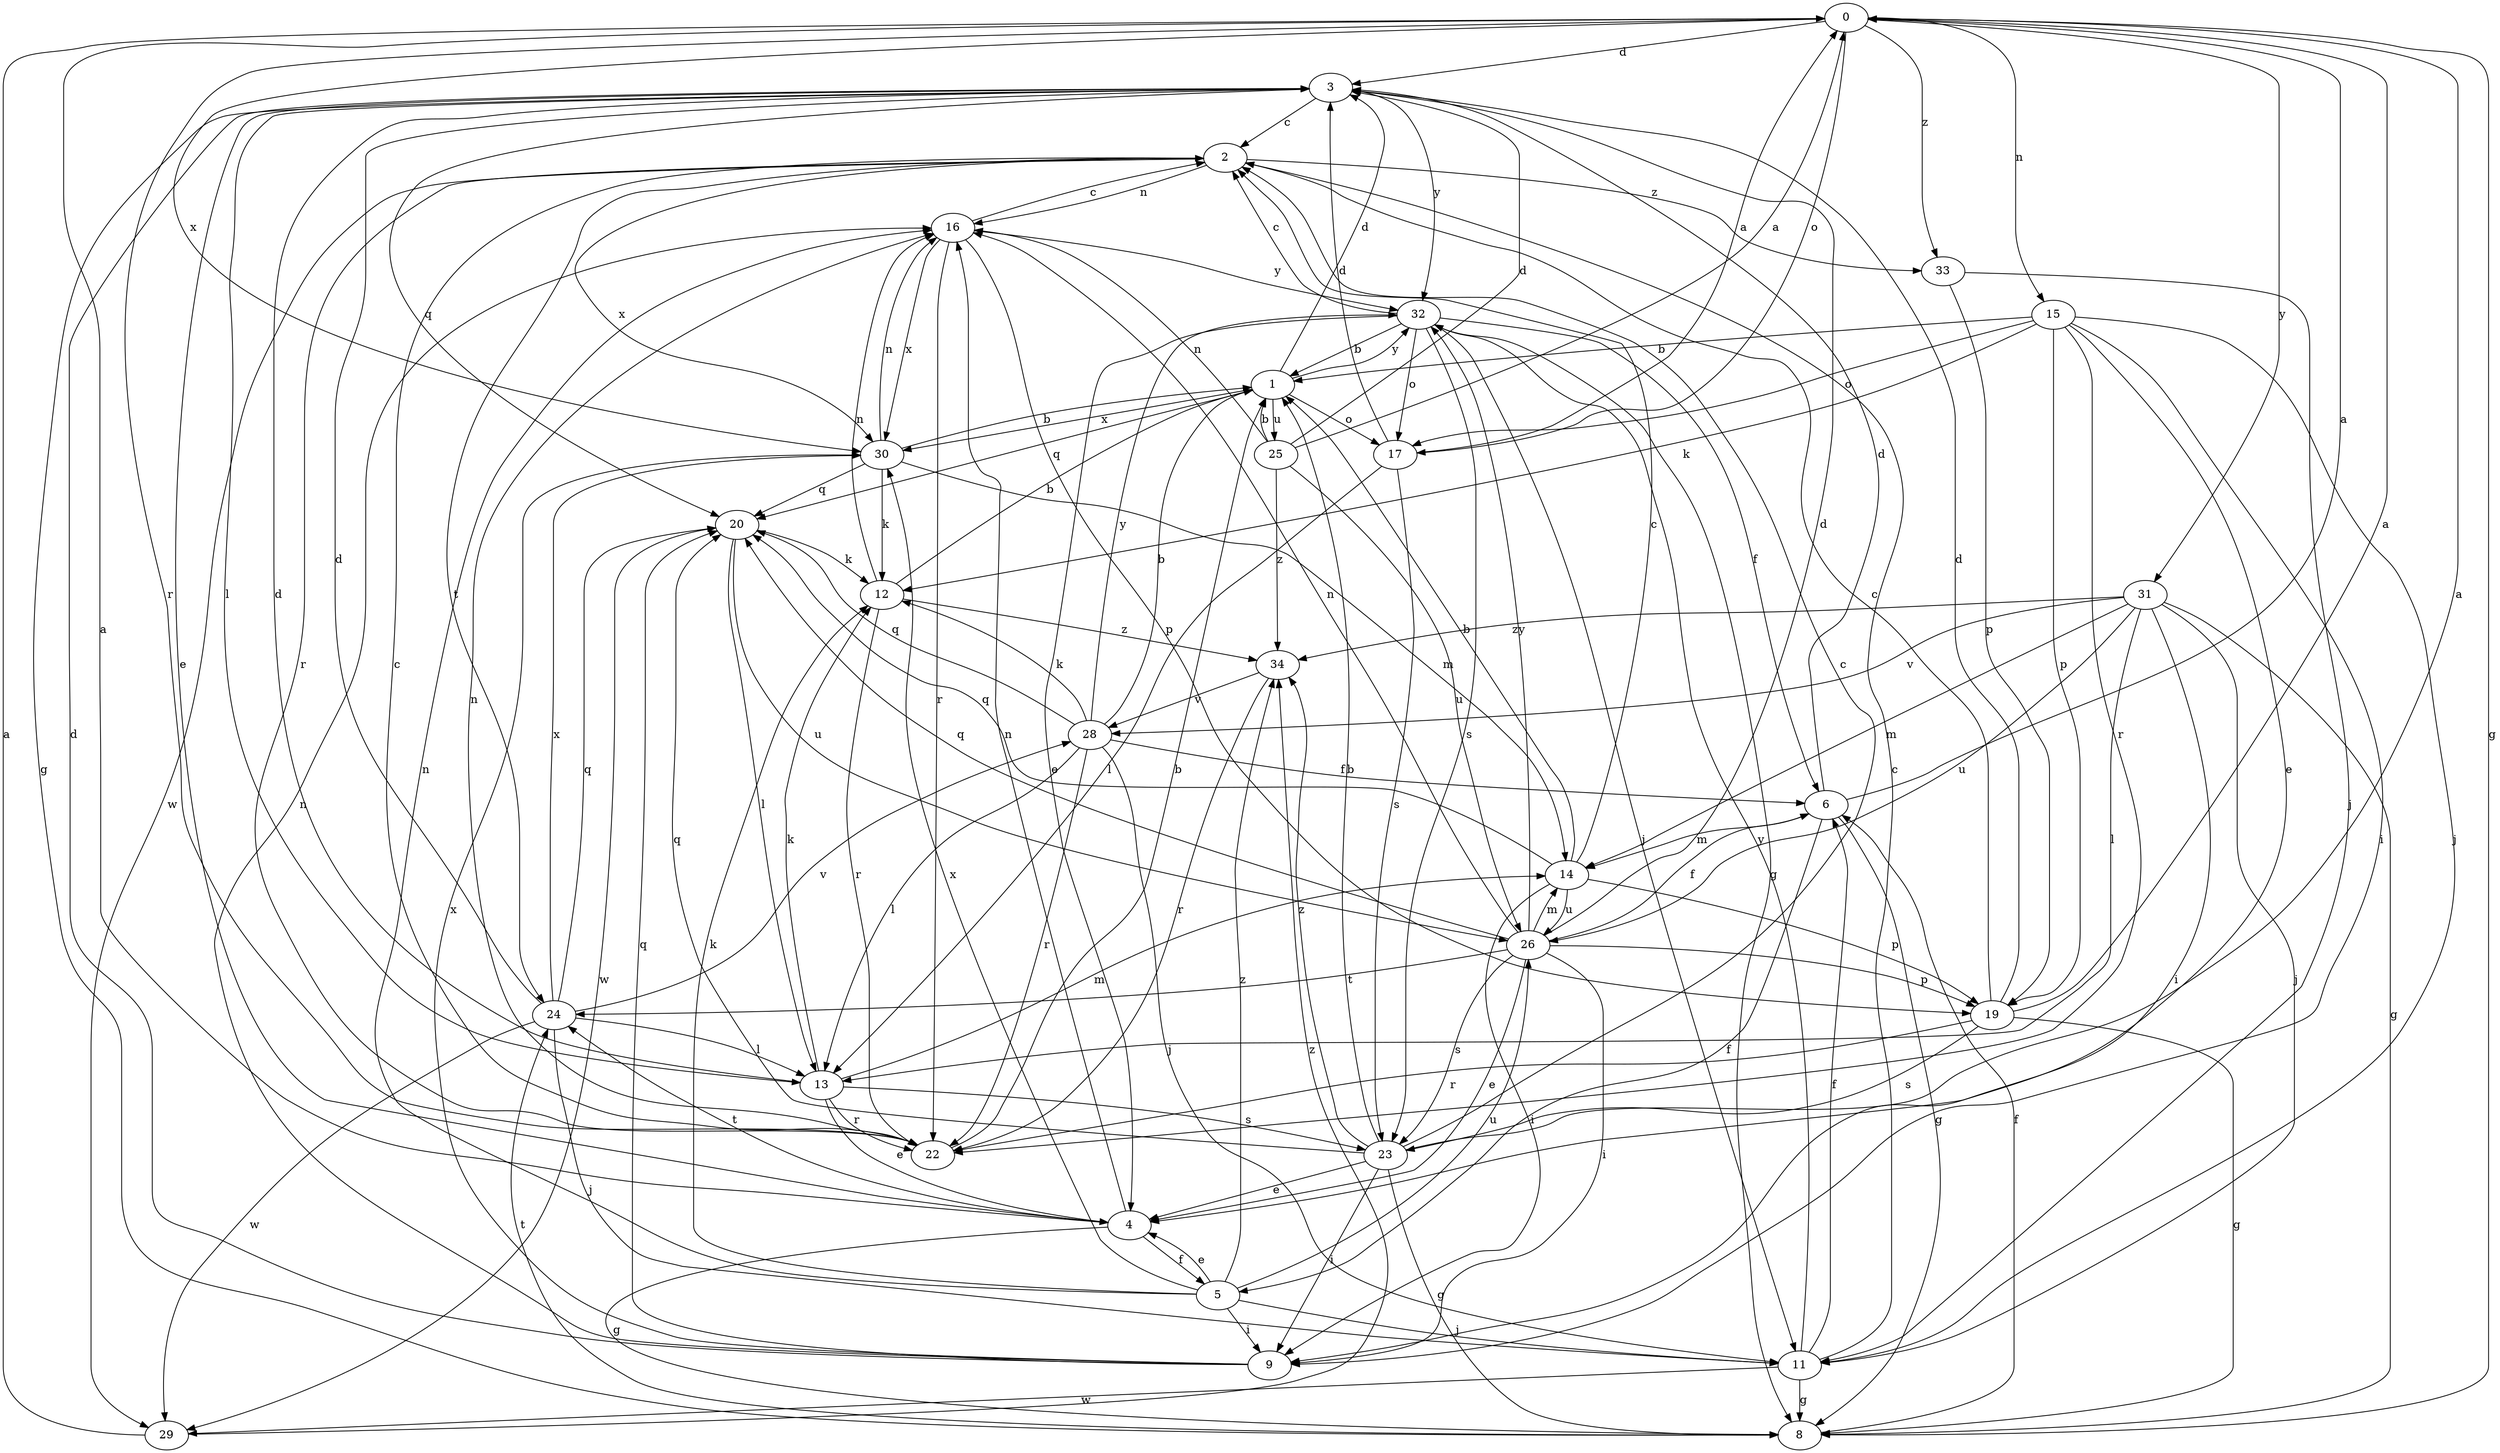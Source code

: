 strict digraph  {
0;
1;
2;
3;
4;
5;
6;
8;
9;
11;
12;
13;
14;
15;
16;
17;
19;
20;
22;
23;
24;
25;
26;
28;
29;
30;
31;
32;
33;
34;
0 -> 3  [label=d];
0 -> 8  [label=g];
0 -> 15  [label=n];
0 -> 17  [label=o];
0 -> 22  [label=r];
0 -> 30  [label=x];
0 -> 31  [label=y];
0 -> 33  [label=z];
1 -> 3  [label=d];
1 -> 17  [label=o];
1 -> 20  [label=q];
1 -> 25  [label=u];
1 -> 30  [label=x];
1 -> 32  [label=y];
2 -> 16  [label=n];
2 -> 22  [label=r];
2 -> 24  [label=t];
2 -> 29  [label=w];
2 -> 30  [label=x];
2 -> 33  [label=z];
3 -> 2  [label=c];
3 -> 4  [label=e];
3 -> 8  [label=g];
3 -> 13  [label=l];
3 -> 20  [label=q];
3 -> 32  [label=y];
4 -> 0  [label=a];
4 -> 5  [label=f];
4 -> 8  [label=g];
4 -> 16  [label=n];
4 -> 24  [label=t];
5 -> 4  [label=e];
5 -> 9  [label=i];
5 -> 11  [label=j];
5 -> 12  [label=k];
5 -> 16  [label=n];
5 -> 26  [label=u];
5 -> 30  [label=x];
5 -> 34  [label=z];
6 -> 0  [label=a];
6 -> 3  [label=d];
6 -> 5  [label=f];
6 -> 8  [label=g];
6 -> 14  [label=m];
8 -> 6  [label=f];
8 -> 24  [label=t];
9 -> 3  [label=d];
9 -> 16  [label=n];
9 -> 20  [label=q];
9 -> 30  [label=x];
11 -> 2  [label=c];
11 -> 6  [label=f];
11 -> 8  [label=g];
11 -> 29  [label=w];
11 -> 32  [label=y];
12 -> 1  [label=b];
12 -> 16  [label=n];
12 -> 22  [label=r];
12 -> 34  [label=z];
13 -> 3  [label=d];
13 -> 4  [label=e];
13 -> 12  [label=k];
13 -> 14  [label=m];
13 -> 22  [label=r];
13 -> 23  [label=s];
14 -> 1  [label=b];
14 -> 2  [label=c];
14 -> 9  [label=i];
14 -> 19  [label=p];
14 -> 20  [label=q];
14 -> 26  [label=u];
15 -> 1  [label=b];
15 -> 4  [label=e];
15 -> 9  [label=i];
15 -> 11  [label=j];
15 -> 12  [label=k];
15 -> 17  [label=o];
15 -> 19  [label=p];
15 -> 22  [label=r];
16 -> 2  [label=c];
16 -> 19  [label=p];
16 -> 22  [label=r];
16 -> 30  [label=x];
16 -> 32  [label=y];
17 -> 0  [label=a];
17 -> 3  [label=d];
17 -> 13  [label=l];
17 -> 23  [label=s];
19 -> 0  [label=a];
19 -> 2  [label=c];
19 -> 3  [label=d];
19 -> 8  [label=g];
19 -> 22  [label=r];
19 -> 23  [label=s];
20 -> 12  [label=k];
20 -> 13  [label=l];
20 -> 26  [label=u];
20 -> 29  [label=w];
22 -> 1  [label=b];
22 -> 2  [label=c];
22 -> 16  [label=n];
23 -> 0  [label=a];
23 -> 1  [label=b];
23 -> 2  [label=c];
23 -> 4  [label=e];
23 -> 8  [label=g];
23 -> 9  [label=i];
23 -> 20  [label=q];
23 -> 34  [label=z];
24 -> 3  [label=d];
24 -> 11  [label=j];
24 -> 13  [label=l];
24 -> 20  [label=q];
24 -> 28  [label=v];
24 -> 29  [label=w];
24 -> 30  [label=x];
25 -> 0  [label=a];
25 -> 1  [label=b];
25 -> 3  [label=d];
25 -> 16  [label=n];
25 -> 26  [label=u];
25 -> 34  [label=z];
26 -> 3  [label=d];
26 -> 4  [label=e];
26 -> 6  [label=f];
26 -> 9  [label=i];
26 -> 14  [label=m];
26 -> 16  [label=n];
26 -> 19  [label=p];
26 -> 20  [label=q];
26 -> 23  [label=s];
26 -> 24  [label=t];
26 -> 32  [label=y];
28 -> 1  [label=b];
28 -> 6  [label=f];
28 -> 11  [label=j];
28 -> 12  [label=k];
28 -> 13  [label=l];
28 -> 20  [label=q];
28 -> 22  [label=r];
28 -> 32  [label=y];
29 -> 0  [label=a];
29 -> 34  [label=z];
30 -> 1  [label=b];
30 -> 12  [label=k];
30 -> 14  [label=m];
30 -> 16  [label=n];
30 -> 20  [label=q];
31 -> 8  [label=g];
31 -> 9  [label=i];
31 -> 11  [label=j];
31 -> 13  [label=l];
31 -> 14  [label=m];
31 -> 26  [label=u];
31 -> 28  [label=v];
31 -> 34  [label=z];
32 -> 1  [label=b];
32 -> 2  [label=c];
32 -> 4  [label=e];
32 -> 6  [label=f];
32 -> 8  [label=g];
32 -> 11  [label=j];
32 -> 17  [label=o];
32 -> 23  [label=s];
33 -> 11  [label=j];
33 -> 19  [label=p];
34 -> 22  [label=r];
34 -> 28  [label=v];
}
